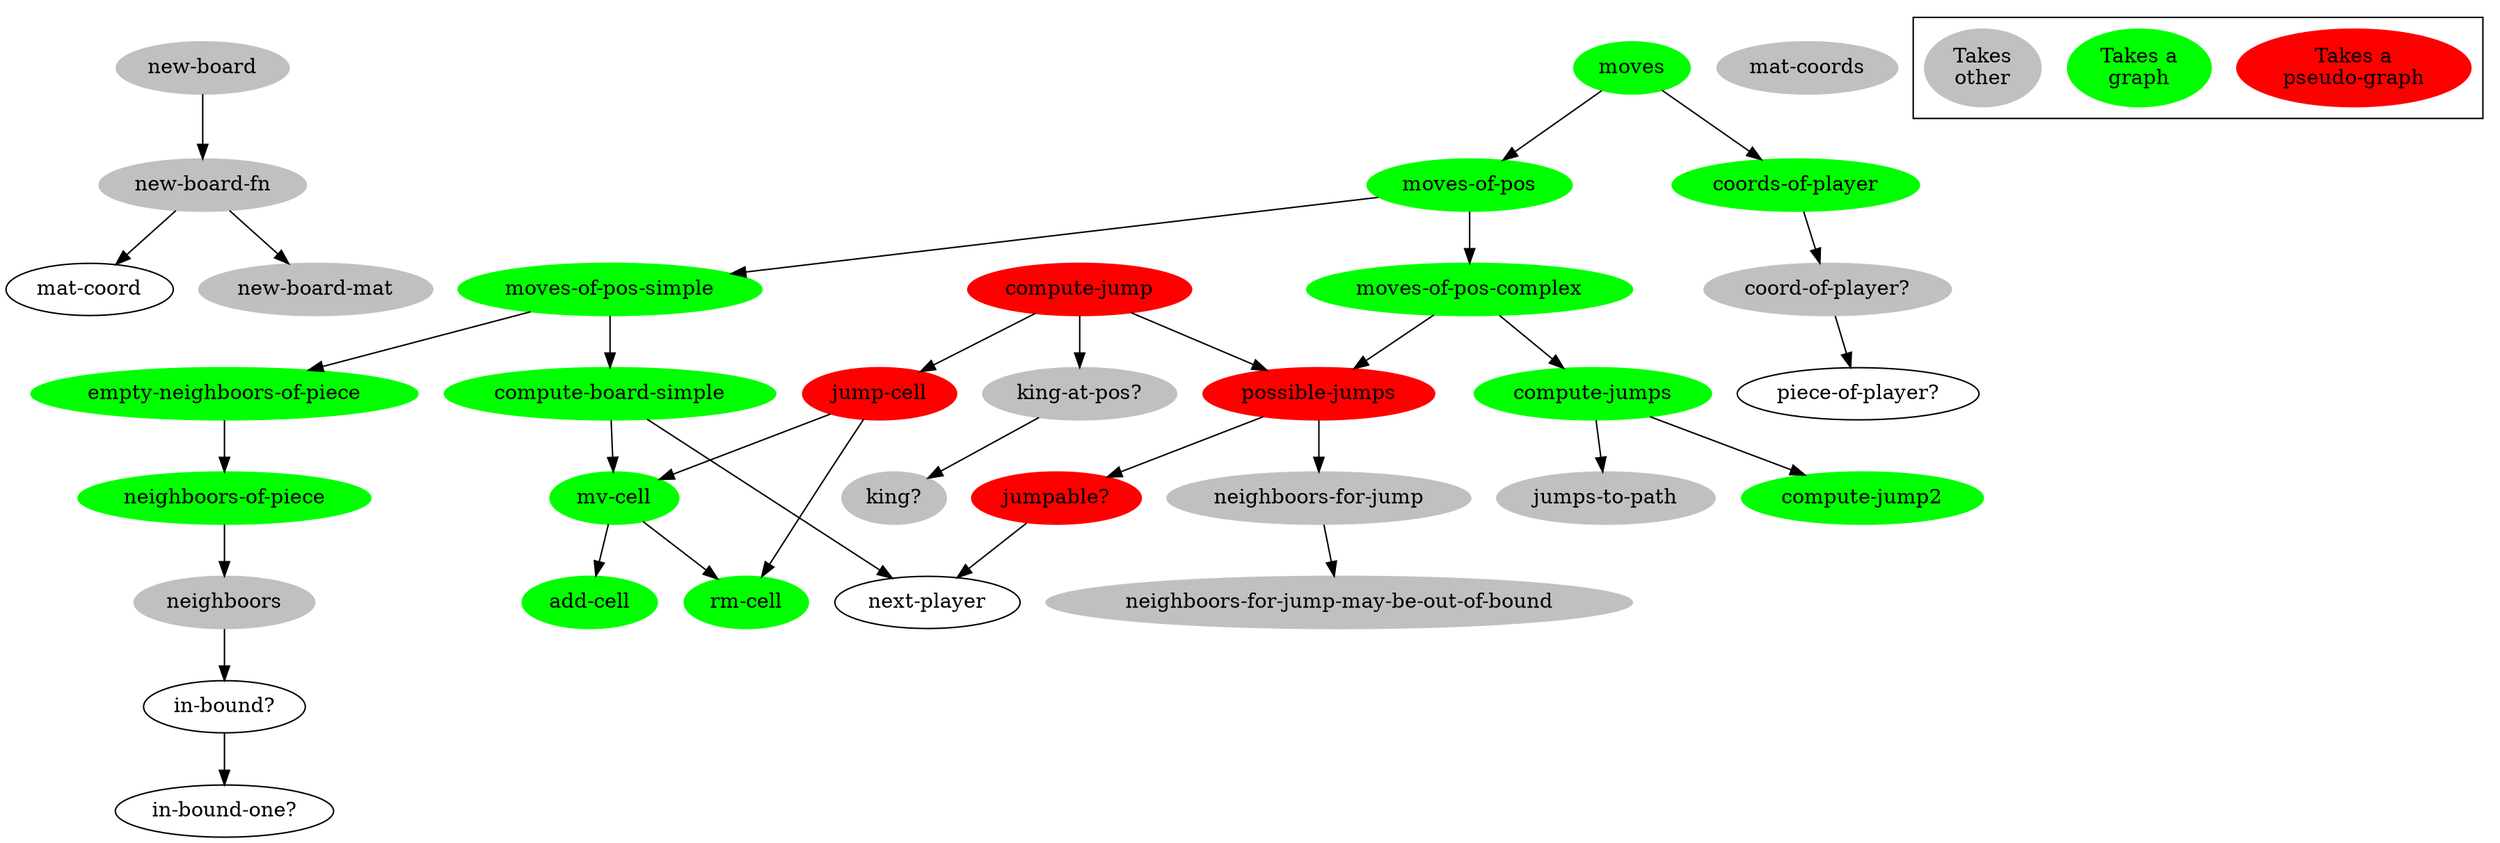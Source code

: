 digraph funtions {

/******************************************************************************
 *                         edges                                              *         
 ******************************************************************************/

        "new-board-fn" -> "mat-coord";
        "new-board-fn" -> "new-board-mat";
        
        "new-board" -> "new-board-fn";

        "in-bound?" -> "in-bound-one?";

        "neighboors" -> "in-bound?";

        "neighboors-of-piece" -> "neighboors";

        "empty-neighboors-of-piece" -> "neighboors-of-piece";

        "mv-cell" -> "rm-cell";
        "mv-cell" -> "add-cell";

        "compute-board-simple" -> "mv-cell";
        "compute-board-simple" -> "next-player";

        "moves-of-pos-simple" -> "compute-board-simple";
        "moves-of-pos-simple" ->  "empty-neighboors-of-piece";
        
        "neighboors-for-jump" -> "neighboors-for-jump-may-be-out-of-bound";

        "jumpable?" -> "next-player";

        "possible-jumps" -> "jumpable?";
        "possible-jumps" -> "neighboors-for-jump";

        "jump-cell" -> "rm-cell";
        "jump-cell" -> "mv-cell";

        "king-at-pos?" -> "king?";

        "compute-jump" -> "jump-cell";
        "compute-jump" -> "possible-jumps";
        "compute-jump" -> "king-at-pos?";

        "compute-jumps" -> "compute-jump2";
        "compute-jumps" -> "jumps-to-path";

        "moves-of-pos-complex" -> "compute-jumps";
        "moves-of-pos-complex" -> "possible-jumps";

        "moves-of-pos" -> "moves-of-pos-simple";
        "moves-of-pos" -> "moves-of-pos-complex";

        "coord-of-player?" -> "piece-of-player?";

        "coords-of-player" -> "coord-of-player?";

        "moves" -> "moves-of-pos";
        "moves" -> "coords-of-player";

/******************************************************************************
 *                         nodes                                              *         
 ******************************************************************************/

        "moves"[bgcolor=green color=green style=filled];
        "coords-of-player"[bgcolor=green color=green style=filled];
        "moves-of-pos"[bgcolor=green color=green style=filled];
        "moves-of-pos-complex"[bgcolor=green color=green style=filled];
        "moves-of-pos-simple"[bgcolor=green color=green style=filled];
        "compute-board-simple"[bgcolor=green color=green style=filled];
        "mv-cell"[bgcolor=green color=green style=filled];
        "add-cell"[bgcolor=green color=green style=filled];
        "rm-cell"[bgcolor=green color=green style=filled];
        "empty-neighboors-of-piece"[bgcolor=green color=green style=filled];
        "neighboors-of-piece"[bgcolor=green color=green style=filled];

        "compute-jump"[bgcolor=red color=red style=filled];

        "compute-jump2"[bgcolor=green color=green style=filled];

        "jump-cell"[bgcolor=red color=red style=filled];
        "possible-jumps"[bgcolor=red color=red style=filled];
        "jumpable?"[bgcolor=red color=red style=filled];

        "coord-of-player?"[bgcolor=grey color=grey style=filled];
        "jumps-to-path"[bgcolor=grey color=grey style=filled];
        "king-at-pos?"[bgcolor=grey color=grey style=filled];
        "king?"[bgcolor=grey color=grey style=filled];
        "neighboors-for-jump"[bgcolor=grey color=grey style=filled];
        "neighboors-for-jump-may-be-out-of-bound"[bgcolor=grey color=grey style=filled];
        "neighboors"[bgcolor=grey color=grey style=filled];
        "new-board"[bgcolor=grey color=grey style=filled];
        "new-board-fn"[bgcolor=grey color=grey style=filled];
        "new-board-mat"[bgcolor=grey color=grey style=filled];
        "mat-coords"[bgcolor=grey color=grey style=filled];


        "compute-jumps"[bgcolor=green color=green style=filled];

/******************************************************************************
 *                         legend                                             *         
 ******************************************************************************/

        "Takes a\npseudo-graph"[bgcolor=red color=red style=filled];
        "Takes a\ngraph"[bgcolor=green color=green style=filled];
//        "Takes\nother"[bgcolor="#94003f" color="#94003f" style=filled];
        "Takes\nother"[bgcolor=grey color=grey style=filled];

        subgraph "cluster-legend" {
                "Takes a\npseudo-graph";
                "Takes a\ngraph";
                "Takes\nother";
        }

}
